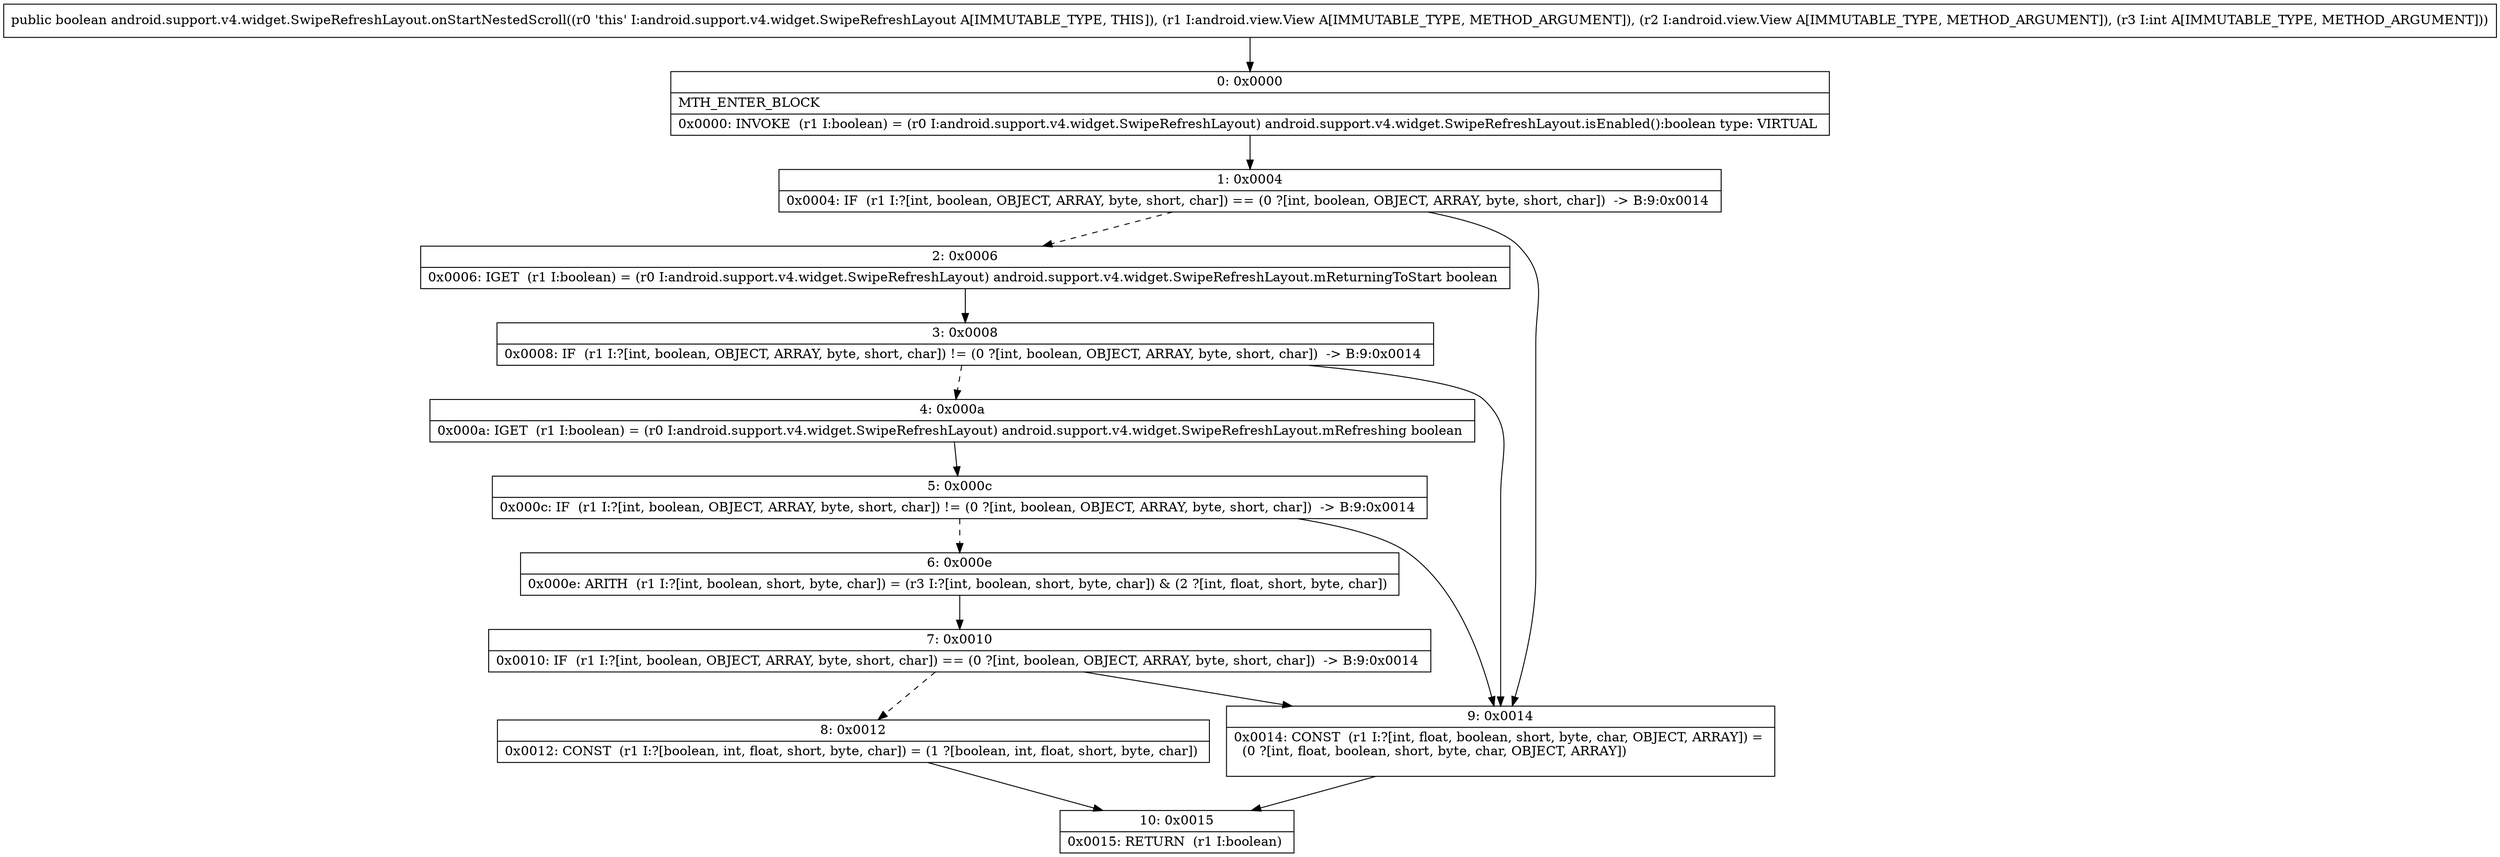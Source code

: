 digraph "CFG forandroid.support.v4.widget.SwipeRefreshLayout.onStartNestedScroll(Landroid\/view\/View;Landroid\/view\/View;I)Z" {
Node_0 [shape=record,label="{0\:\ 0x0000|MTH_ENTER_BLOCK\l|0x0000: INVOKE  (r1 I:boolean) = (r0 I:android.support.v4.widget.SwipeRefreshLayout) android.support.v4.widget.SwipeRefreshLayout.isEnabled():boolean type: VIRTUAL \l}"];
Node_1 [shape=record,label="{1\:\ 0x0004|0x0004: IF  (r1 I:?[int, boolean, OBJECT, ARRAY, byte, short, char]) == (0 ?[int, boolean, OBJECT, ARRAY, byte, short, char])  \-\> B:9:0x0014 \l}"];
Node_2 [shape=record,label="{2\:\ 0x0006|0x0006: IGET  (r1 I:boolean) = (r0 I:android.support.v4.widget.SwipeRefreshLayout) android.support.v4.widget.SwipeRefreshLayout.mReturningToStart boolean \l}"];
Node_3 [shape=record,label="{3\:\ 0x0008|0x0008: IF  (r1 I:?[int, boolean, OBJECT, ARRAY, byte, short, char]) != (0 ?[int, boolean, OBJECT, ARRAY, byte, short, char])  \-\> B:9:0x0014 \l}"];
Node_4 [shape=record,label="{4\:\ 0x000a|0x000a: IGET  (r1 I:boolean) = (r0 I:android.support.v4.widget.SwipeRefreshLayout) android.support.v4.widget.SwipeRefreshLayout.mRefreshing boolean \l}"];
Node_5 [shape=record,label="{5\:\ 0x000c|0x000c: IF  (r1 I:?[int, boolean, OBJECT, ARRAY, byte, short, char]) != (0 ?[int, boolean, OBJECT, ARRAY, byte, short, char])  \-\> B:9:0x0014 \l}"];
Node_6 [shape=record,label="{6\:\ 0x000e|0x000e: ARITH  (r1 I:?[int, boolean, short, byte, char]) = (r3 I:?[int, boolean, short, byte, char]) & (2 ?[int, float, short, byte, char]) \l}"];
Node_7 [shape=record,label="{7\:\ 0x0010|0x0010: IF  (r1 I:?[int, boolean, OBJECT, ARRAY, byte, short, char]) == (0 ?[int, boolean, OBJECT, ARRAY, byte, short, char])  \-\> B:9:0x0014 \l}"];
Node_8 [shape=record,label="{8\:\ 0x0012|0x0012: CONST  (r1 I:?[boolean, int, float, short, byte, char]) = (1 ?[boolean, int, float, short, byte, char]) \l}"];
Node_9 [shape=record,label="{9\:\ 0x0014|0x0014: CONST  (r1 I:?[int, float, boolean, short, byte, char, OBJECT, ARRAY]) = \l  (0 ?[int, float, boolean, short, byte, char, OBJECT, ARRAY])\l \l}"];
Node_10 [shape=record,label="{10\:\ 0x0015|0x0015: RETURN  (r1 I:boolean) \l}"];
MethodNode[shape=record,label="{public boolean android.support.v4.widget.SwipeRefreshLayout.onStartNestedScroll((r0 'this' I:android.support.v4.widget.SwipeRefreshLayout A[IMMUTABLE_TYPE, THIS]), (r1 I:android.view.View A[IMMUTABLE_TYPE, METHOD_ARGUMENT]), (r2 I:android.view.View A[IMMUTABLE_TYPE, METHOD_ARGUMENT]), (r3 I:int A[IMMUTABLE_TYPE, METHOD_ARGUMENT])) }"];
MethodNode -> Node_0;
Node_0 -> Node_1;
Node_1 -> Node_2[style=dashed];
Node_1 -> Node_9;
Node_2 -> Node_3;
Node_3 -> Node_4[style=dashed];
Node_3 -> Node_9;
Node_4 -> Node_5;
Node_5 -> Node_6[style=dashed];
Node_5 -> Node_9;
Node_6 -> Node_7;
Node_7 -> Node_8[style=dashed];
Node_7 -> Node_9;
Node_8 -> Node_10;
Node_9 -> Node_10;
}

